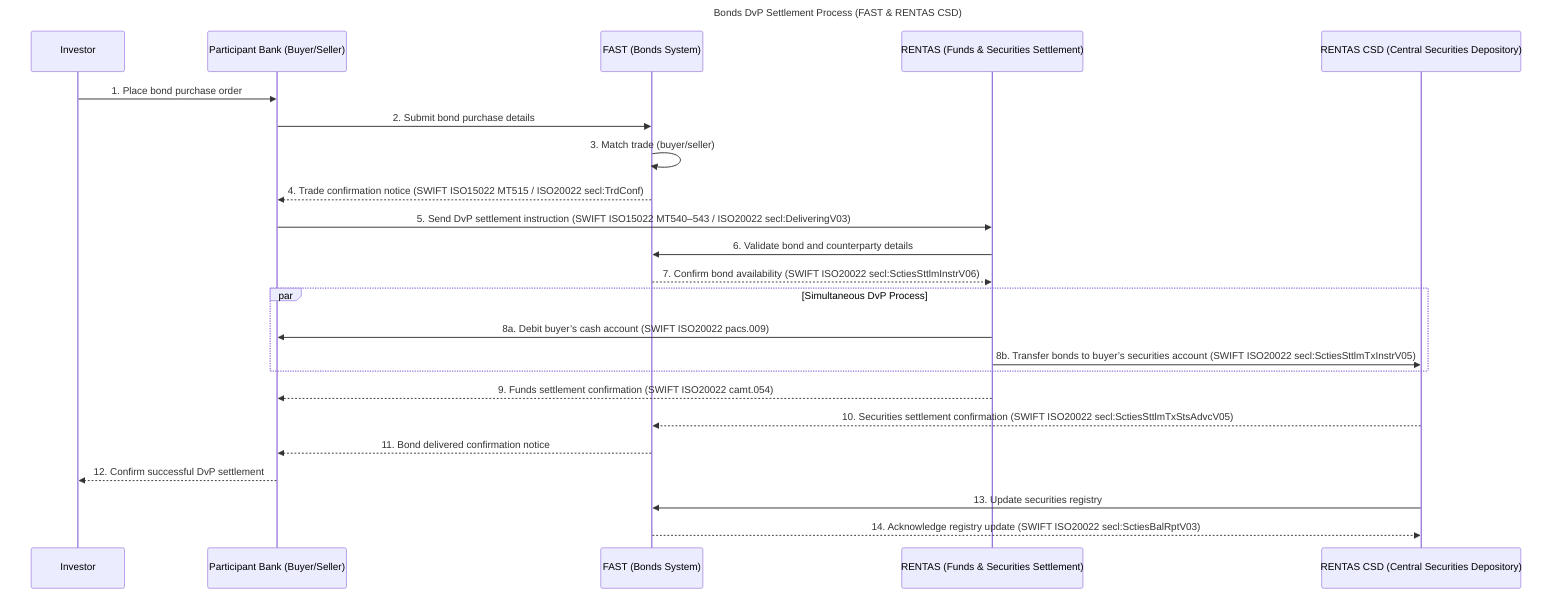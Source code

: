 sequenceDiagram
    title Bonds DvP Settlement Process (FAST & RENTAS CSD)

    participant Investor
    participant ParticipantBank as Participant Bank (Buyer/Seller)
    participant FAST as FAST (Bonds System)
    participant RENTAS as RENTAS (Funds & Securities Settlement)
    participant RENTASCSD as RENTAS CSD (Central Securities Depository)

    %% Trade Execution
    Investor->>ParticipantBank: 1. Place bond purchase order
    ParticipantBank->>FAST: 2. Submit bond purchase details

    %% Trade Confirmation and Matching
    FAST->>FAST: 3. Match trade (buyer/seller)
    FAST-->>ParticipantBank: 4. Trade confirmation notice (SWIFT ISO15022 MT515 / ISO20022 secl:TrdConf)

    %% Pre-Settlement Instructions
    ParticipantBank->>RENTAS: 5. Send DvP settlement instruction (SWIFT ISO15022 MT540–543 / ISO20022 secl:DeliveringV03)
    RENTAS->>FAST: 6. Validate bond and counterparty details
    FAST-->>RENTAS: 7. Confirm bond availability (SWIFT ISO20022 secl:SctiesSttlmInstrV06)

    %% DvP Settlement (Simultaneous Funds and Securities)
    par Simultaneous DvP Process
        RENTAS->>ParticipantBank: 8a. Debit buyer’s cash account (SWIFT ISO20022 pacs.009)
        RENTAS->>RENTASCSD: 8b. Transfer bonds to buyer’s securities account (SWIFT ISO20022 secl:SctiesSttlmTxInstrV05)
    end

    %% Confirmation
    RENTAS-->>ParticipantBank: 9. Funds settlement confirmation (SWIFT ISO20022 camt.054)
    RENTASCSD-->>FAST: 10. Securities settlement confirmation (SWIFT ISO20022 secl:SctiesSttlmTxStsAdvcV05)
    FAST-->>ParticipantBank: 11. Bond delivered confirmation notice
    ParticipantBank-->>Investor: 12. Confirm successful DvP settlement

    %% Post Settlement
    RENTASCSD->>FAST: 13. Update securities registry
    FAST-->>RENTASCSD: 14. Acknowledge registry update (SWIFT ISO20022 secl:SctiesBalRptV03)